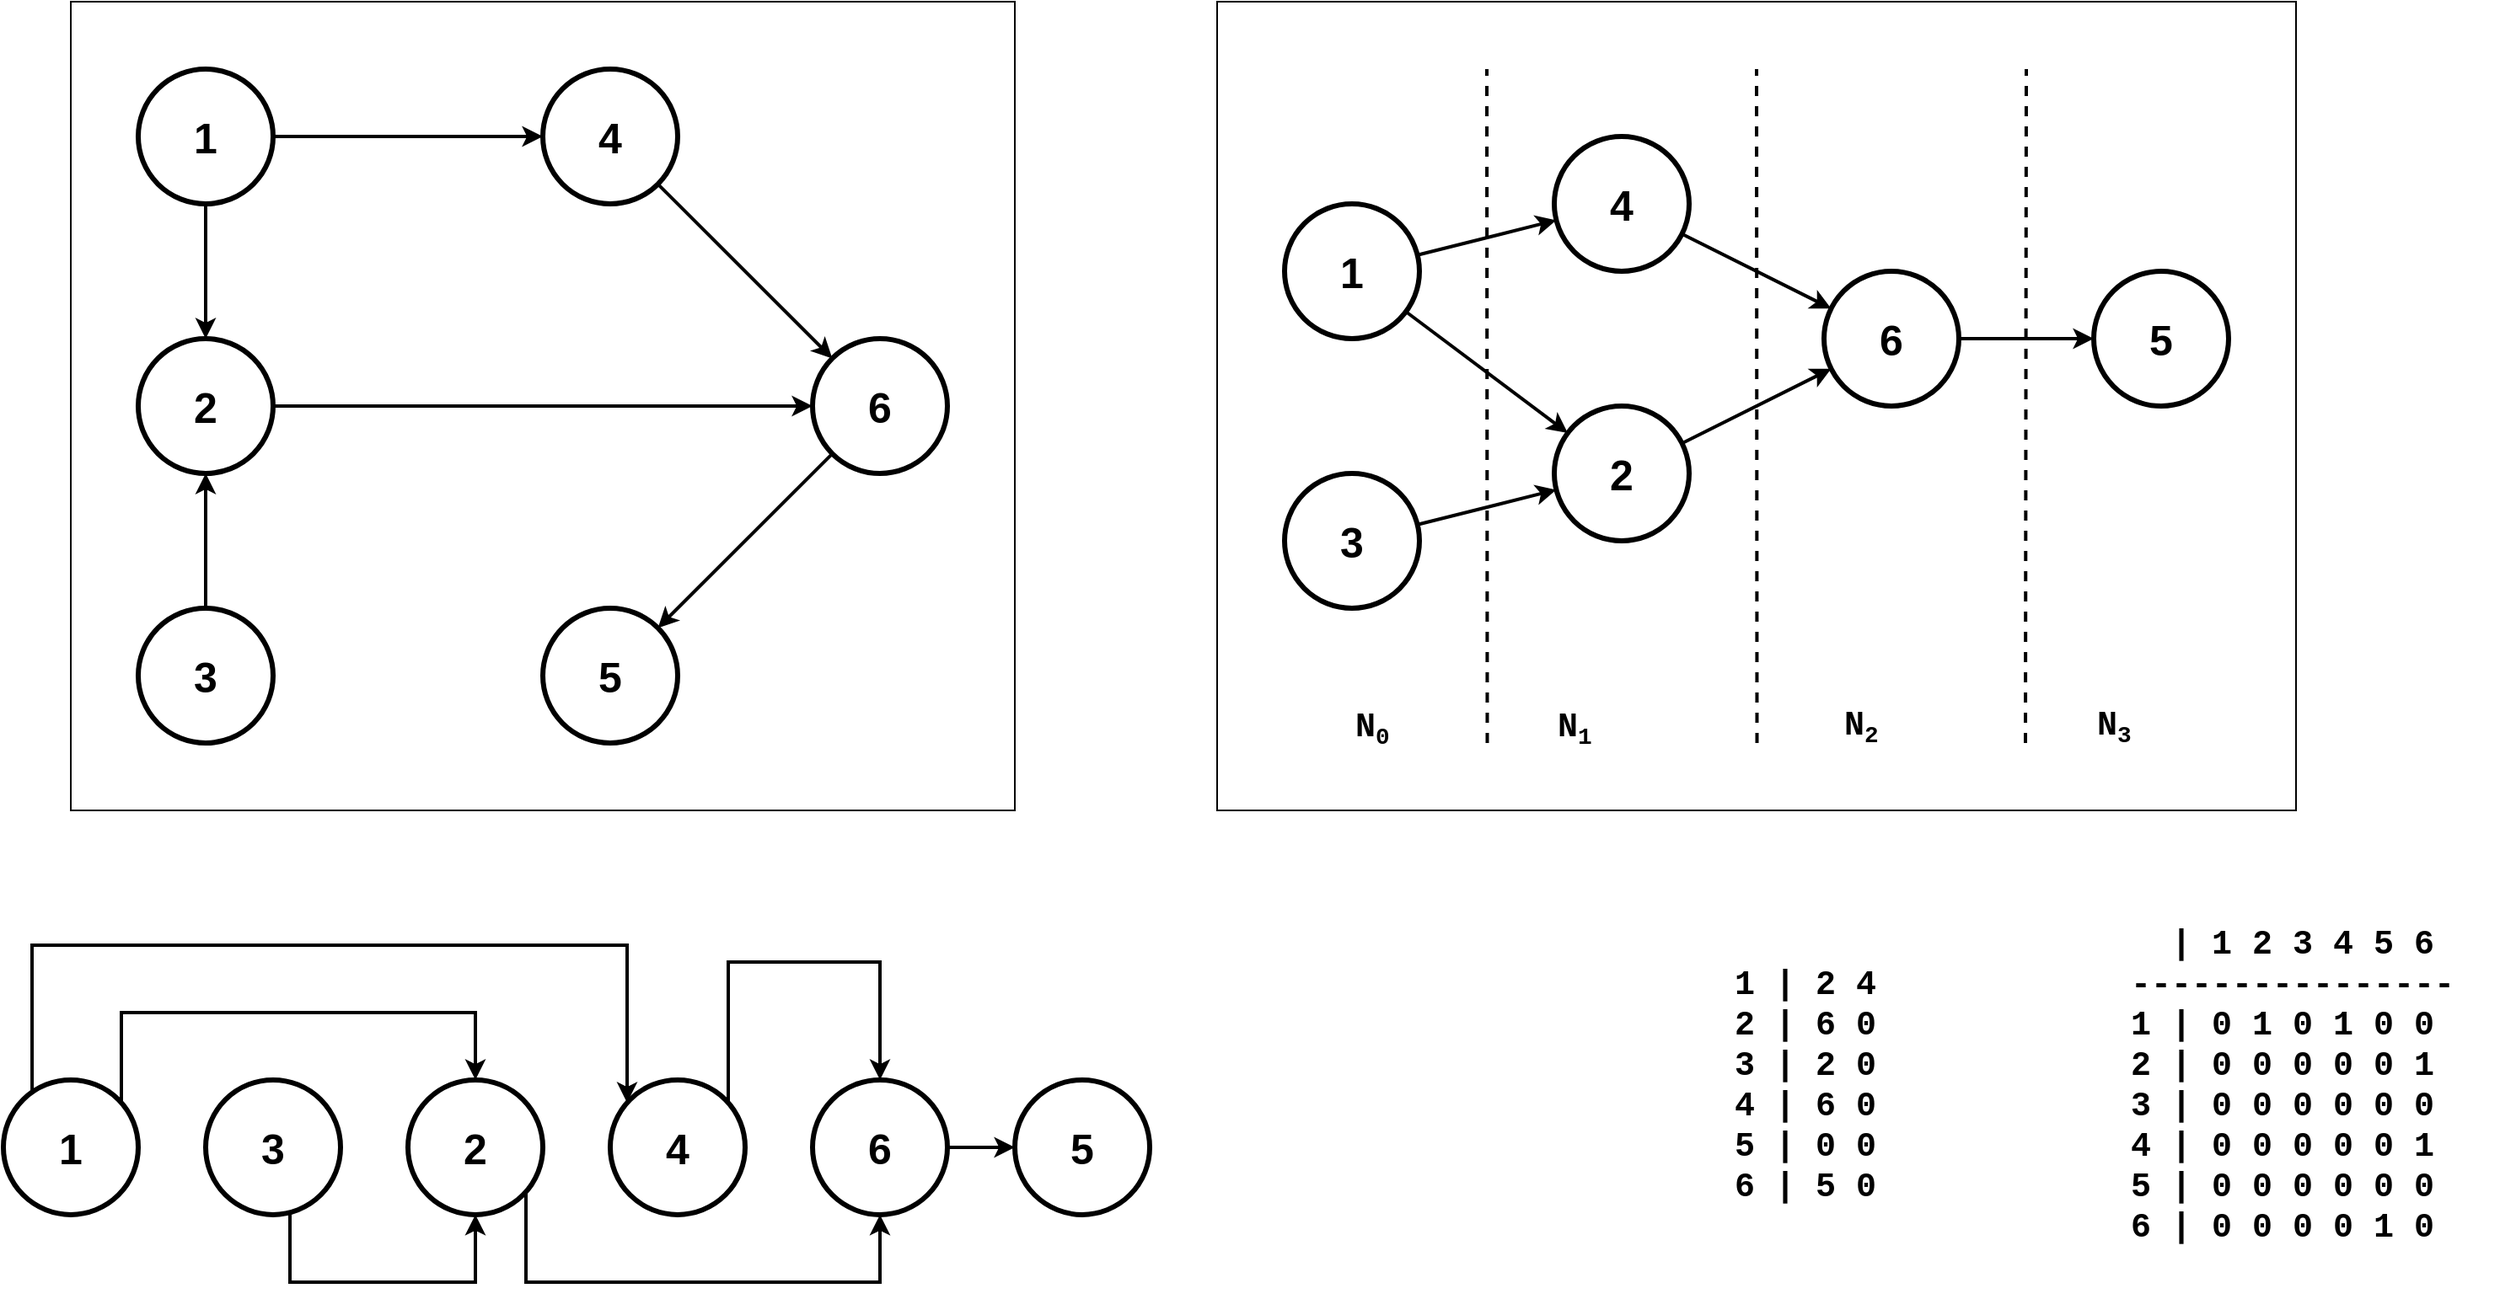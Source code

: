 <mxfile version="24.7.17">
  <diagram name="Страница — 1" id="OoM-96y2ZVEX2tlG2za5">
    <mxGraphModel dx="1714" dy="1194" grid="1" gridSize="10" guides="1" tooltips="1" connect="1" arrows="1" fold="1" page="1" pageScale="1" pageWidth="827" pageHeight="1169" math="0" shadow="0">
      <root>
        <mxCell id="0" />
        <mxCell id="1" parent="0" />
        <mxCell id="h1fh6cNFZ6dC-5r5cFwr-1" value="" style="rounded=0;whiteSpace=wrap;html=1;movable=1;resizable=1;rotatable=1;deletable=1;editable=1;locked=0;connectable=1;" vertex="1" parent="1">
          <mxGeometry x="760" y="80" width="640" height="480" as="geometry" />
        </mxCell>
        <mxCell id="KyF89WWHTDkzAWUkVpDS-19" value="" style="rounded=0;whiteSpace=wrap;html=1;" parent="1" vertex="1">
          <mxGeometry x="80" y="80" width="560" height="480" as="geometry" />
        </mxCell>
        <mxCell id="KyF89WWHTDkzAWUkVpDS-13" style="edgeStyle=orthogonalEdgeStyle;rounded=0;orthogonalLoop=1;jettySize=auto;html=1;entryX=0;entryY=0.5;entryDx=0;entryDy=0;strokeWidth=2;" parent="1" source="KyF89WWHTDkzAWUkVpDS-1" target="KyF89WWHTDkzAWUkVpDS-4" edge="1">
          <mxGeometry relative="1" as="geometry" />
        </mxCell>
        <mxCell id="KyF89WWHTDkzAWUkVpDS-14" style="edgeStyle=orthogonalEdgeStyle;rounded=0;orthogonalLoop=1;jettySize=auto;html=1;strokeWidth=2;" parent="1" source="KyF89WWHTDkzAWUkVpDS-1" target="KyF89WWHTDkzAWUkVpDS-11" edge="1">
          <mxGeometry relative="1" as="geometry" />
        </mxCell>
        <mxCell id="KyF89WWHTDkzAWUkVpDS-1" value="1" style="ellipse;whiteSpace=wrap;html=1;aspect=fixed;fontSize=25;strokeWidth=3;fontStyle=1" parent="1" vertex="1">
          <mxGeometry x="120" y="120" width="80" height="80" as="geometry" />
        </mxCell>
        <mxCell id="KyF89WWHTDkzAWUkVpDS-15" style="edgeStyle=orthogonalEdgeStyle;rounded=0;orthogonalLoop=1;jettySize=auto;html=1;strokeWidth=2;" parent="1" source="KyF89WWHTDkzAWUkVpDS-2" target="KyF89WWHTDkzAWUkVpDS-11" edge="1">
          <mxGeometry relative="1" as="geometry" />
        </mxCell>
        <mxCell id="KyF89WWHTDkzAWUkVpDS-2" value="3" style="ellipse;whiteSpace=wrap;html=1;aspect=fixed;fontSize=25;strokeWidth=3;fontStyle=1" parent="1" vertex="1">
          <mxGeometry x="120" y="440" width="80" height="80" as="geometry" />
        </mxCell>
        <mxCell id="KyF89WWHTDkzAWUkVpDS-3" value="5" style="ellipse;whiteSpace=wrap;html=1;aspect=fixed;fontSize=25;strokeWidth=3;fontStyle=1" parent="1" vertex="1">
          <mxGeometry x="360" y="440" width="80" height="80" as="geometry" />
        </mxCell>
        <mxCell id="KyF89WWHTDkzAWUkVpDS-8" style="rounded=0;orthogonalLoop=1;jettySize=auto;html=1;strokeWidth=2;" parent="1" source="KyF89WWHTDkzAWUkVpDS-4" target="KyF89WWHTDkzAWUkVpDS-5" edge="1">
          <mxGeometry relative="1" as="geometry" />
        </mxCell>
        <mxCell id="KyF89WWHTDkzAWUkVpDS-4" value="4" style="ellipse;whiteSpace=wrap;html=1;aspect=fixed;fontSize=25;strokeWidth=3;fontStyle=1" parent="1" vertex="1">
          <mxGeometry x="360" y="120" width="80" height="80" as="geometry" />
        </mxCell>
        <mxCell id="KyF89WWHTDkzAWUkVpDS-5" value="6" style="ellipse;whiteSpace=wrap;html=1;aspect=fixed;fontSize=25;strokeWidth=3;fontStyle=1" parent="1" vertex="1">
          <mxGeometry x="520" y="280" width="80" height="80" as="geometry" />
        </mxCell>
        <mxCell id="KyF89WWHTDkzAWUkVpDS-12" style="edgeStyle=orthogonalEdgeStyle;rounded=0;orthogonalLoop=1;jettySize=auto;html=1;strokeWidth=2;" parent="1" source="KyF89WWHTDkzAWUkVpDS-11" target="KyF89WWHTDkzAWUkVpDS-5" edge="1">
          <mxGeometry relative="1" as="geometry" />
        </mxCell>
        <mxCell id="KyF89WWHTDkzAWUkVpDS-11" value="2" style="ellipse;whiteSpace=wrap;html=1;aspect=fixed;fontSize=25;strokeWidth=3;fontStyle=1" parent="1" vertex="1">
          <mxGeometry x="120" y="280" width="80" height="80" as="geometry" />
        </mxCell>
        <mxCell id="KyF89WWHTDkzAWUkVpDS-18" style="rounded=0;orthogonalLoop=1;jettySize=auto;html=1;strokeWidth=2;" parent="1" source="KyF89WWHTDkzAWUkVpDS-5" target="KyF89WWHTDkzAWUkVpDS-3" edge="1">
          <mxGeometry relative="1" as="geometry" />
        </mxCell>
        <mxCell id="ebfkek8er6oPzQc5clfl-1" style="edgeStyle=orthogonalEdgeStyle;rounded=0;orthogonalLoop=1;jettySize=auto;html=1;strokeWidth=2;exitX=0.213;exitY=0.128;exitDx=0;exitDy=0;exitPerimeter=0;" parent="1" source="ebfkek8er6oPzQc5clfl-3" target="ebfkek8er6oPzQc5clfl-8" edge="1">
          <mxGeometry relative="1" as="geometry">
            <mxPoint x="130" y="719.96" as="sourcePoint" />
            <mxPoint x="450" y="719.96" as="targetPoint" />
            <Array as="points">
              <mxPoint x="57" y="640" />
              <mxPoint x="410" y="640" />
            </Array>
          </mxGeometry>
        </mxCell>
        <mxCell id="ebfkek8er6oPzQc5clfl-2" style="edgeStyle=orthogonalEdgeStyle;rounded=0;orthogonalLoop=1;jettySize=auto;html=1;strokeWidth=2;entryX=0.5;entryY=0;entryDx=0;entryDy=0;" parent="1" source="ebfkek8er6oPzQc5clfl-3" target="ebfkek8er6oPzQc5clfl-11" edge="1">
          <mxGeometry relative="1" as="geometry">
            <Array as="points">
              <mxPoint x="110" y="680" />
              <mxPoint x="320" y="680" />
            </Array>
          </mxGeometry>
        </mxCell>
        <mxCell id="ebfkek8er6oPzQc5clfl-3" value="1" style="ellipse;whiteSpace=wrap;html=1;aspect=fixed;fontSize=25;strokeWidth=3;fontStyle=1" parent="1" vertex="1">
          <mxGeometry x="40" y="719.96" width="80" height="80" as="geometry" />
        </mxCell>
        <mxCell id="ebfkek8er6oPzQc5clfl-14" style="edgeStyle=orthogonalEdgeStyle;rounded=0;orthogonalLoop=1;jettySize=auto;html=1;strokeWidth=2;" parent="1" source="ebfkek8er6oPzQc5clfl-5" target="ebfkek8er6oPzQc5clfl-11" edge="1">
          <mxGeometry relative="1" as="geometry">
            <Array as="points">
              <mxPoint x="210" y="839.96" />
              <mxPoint x="320" y="839.96" />
            </Array>
          </mxGeometry>
        </mxCell>
        <mxCell id="ebfkek8er6oPzQc5clfl-5" value="3" style="ellipse;whiteSpace=wrap;html=1;aspect=fixed;fontSize=25;strokeWidth=3;fontStyle=1" parent="1" vertex="1">
          <mxGeometry x="160" y="719.96" width="80" height="80" as="geometry" />
        </mxCell>
        <mxCell id="ebfkek8er6oPzQc5clfl-8" value="4" style="ellipse;whiteSpace=wrap;html=1;aspect=fixed;fontSize=25;strokeWidth=3;fontStyle=1" parent="1" vertex="1">
          <mxGeometry x="400" y="719.96" width="80" height="80" as="geometry" />
        </mxCell>
        <mxCell id="ebfkek8er6oPzQc5clfl-9" value="6" style="ellipse;whiteSpace=wrap;html=1;aspect=fixed;fontSize=25;strokeWidth=3;fontStyle=1" parent="1" vertex="1">
          <mxGeometry x="520" y="719.96" width="80" height="80" as="geometry" />
        </mxCell>
        <mxCell id="ebfkek8er6oPzQc5clfl-16" style="edgeStyle=orthogonalEdgeStyle;rounded=0;orthogonalLoop=1;jettySize=auto;html=1;entryX=0.5;entryY=1;entryDx=0;entryDy=0;strokeWidth=2;" parent="1" source="ebfkek8er6oPzQc5clfl-11" target="ebfkek8er6oPzQc5clfl-9" edge="1">
          <mxGeometry relative="1" as="geometry">
            <Array as="points">
              <mxPoint x="350" y="840" />
              <mxPoint x="560" y="840" />
            </Array>
          </mxGeometry>
        </mxCell>
        <mxCell id="ebfkek8er6oPzQc5clfl-11" value="2" style="ellipse;whiteSpace=wrap;html=1;aspect=fixed;fontSize=25;strokeWidth=3;fontStyle=1" parent="1" vertex="1">
          <mxGeometry x="280" y="719.96" width="80" height="80" as="geometry" />
        </mxCell>
        <mxCell id="ebfkek8er6oPzQc5clfl-12" style="rounded=0;orthogonalLoop=1;jettySize=auto;html=1;strokeWidth=2;" parent="1" source="ebfkek8er6oPzQc5clfl-9" target="ebfkek8er6oPzQc5clfl-6" edge="1">
          <mxGeometry relative="1" as="geometry">
            <Array as="points" />
          </mxGeometry>
        </mxCell>
        <mxCell id="ebfkek8er6oPzQc5clfl-13" value="" style="rounded=0;orthogonalLoop=1;jettySize=auto;html=1;strokeWidth=2;entryX=0.5;entryY=0;entryDx=0;entryDy=0;edgeStyle=orthogonalEdgeStyle;exitX=1;exitY=0;exitDx=0;exitDy=0;" parent="1" source="ebfkek8er6oPzQc5clfl-8" target="ebfkek8er6oPzQc5clfl-9" edge="1">
          <mxGeometry relative="1" as="geometry">
            <mxPoint x="480" y="759.96" as="sourcePoint" />
            <mxPoint x="700" y="759.96" as="targetPoint" />
            <Array as="points">
              <mxPoint x="470" y="732" />
              <mxPoint x="470" y="650" />
              <mxPoint x="560" y="650" />
            </Array>
          </mxGeometry>
        </mxCell>
        <mxCell id="ebfkek8er6oPzQc5clfl-6" value="5" style="ellipse;whiteSpace=wrap;html=1;aspect=fixed;fontSize=25;strokeWidth=3;fontStyle=1" parent="1" vertex="1">
          <mxGeometry x="640" y="719.96" width="80" height="80" as="geometry" />
        </mxCell>
        <mxCell id="jn5x9ck4qtII0eeagiOU-1" style="rounded=0;orthogonalLoop=1;jettySize=auto;html=1;strokeWidth=2;" parent="1" source="jn5x9ck4qtII0eeagiOU-3" target="jn5x9ck4qtII0eeagiOU-8" edge="1">
          <mxGeometry relative="1" as="geometry" />
        </mxCell>
        <mxCell id="jn5x9ck4qtII0eeagiOU-2" style="rounded=0;orthogonalLoop=1;jettySize=auto;html=1;strokeWidth=2;" parent="1" source="jn5x9ck4qtII0eeagiOU-3" target="jn5x9ck4qtII0eeagiOU-11" edge="1">
          <mxGeometry relative="1" as="geometry" />
        </mxCell>
        <mxCell id="jn5x9ck4qtII0eeagiOU-3" value="1" style="ellipse;whiteSpace=wrap;html=1;aspect=fixed;fontSize=25;strokeWidth=3;fontStyle=1" parent="1" vertex="1">
          <mxGeometry x="800" y="200" width="80" height="80" as="geometry" />
        </mxCell>
        <mxCell id="jn5x9ck4qtII0eeagiOU-4" style="rounded=0;orthogonalLoop=1;jettySize=auto;html=1;strokeWidth=2;" parent="1" source="jn5x9ck4qtII0eeagiOU-5" target="jn5x9ck4qtII0eeagiOU-11" edge="1">
          <mxGeometry relative="1" as="geometry" />
        </mxCell>
        <mxCell id="jn5x9ck4qtII0eeagiOU-5" value="3" style="ellipse;whiteSpace=wrap;html=1;aspect=fixed;fontSize=25;strokeWidth=3;fontStyle=1" parent="1" vertex="1">
          <mxGeometry x="800" y="360" width="80" height="80" as="geometry" />
        </mxCell>
        <mxCell id="jn5x9ck4qtII0eeagiOU-6" value="5" style="ellipse;whiteSpace=wrap;html=1;aspect=fixed;fontSize=25;strokeWidth=3;fontStyle=1" parent="1" vertex="1">
          <mxGeometry x="1280" y="240" width="80" height="80" as="geometry" />
        </mxCell>
        <mxCell id="jn5x9ck4qtII0eeagiOU-7" style="rounded=0;orthogonalLoop=1;jettySize=auto;html=1;strokeWidth=2;" parent="1" source="jn5x9ck4qtII0eeagiOU-8" target="jn5x9ck4qtII0eeagiOU-9" edge="1">
          <mxGeometry relative="1" as="geometry" />
        </mxCell>
        <mxCell id="jn5x9ck4qtII0eeagiOU-8" value="4" style="ellipse;whiteSpace=wrap;html=1;aspect=fixed;fontSize=25;strokeWidth=3;fontStyle=1" parent="1" vertex="1">
          <mxGeometry x="960" y="160" width="80" height="80" as="geometry" />
        </mxCell>
        <mxCell id="jn5x9ck4qtII0eeagiOU-9" value="6" style="ellipse;whiteSpace=wrap;html=1;aspect=fixed;fontSize=25;strokeWidth=3;fontStyle=1" parent="1" vertex="1">
          <mxGeometry x="1120" y="240" width="80" height="80" as="geometry" />
        </mxCell>
        <mxCell id="jn5x9ck4qtII0eeagiOU-10" style="rounded=0;orthogonalLoop=1;jettySize=auto;html=1;strokeWidth=2;" parent="1" source="jn5x9ck4qtII0eeagiOU-11" target="jn5x9ck4qtII0eeagiOU-9" edge="1">
          <mxGeometry relative="1" as="geometry" />
        </mxCell>
        <mxCell id="jn5x9ck4qtII0eeagiOU-11" value="2" style="ellipse;whiteSpace=wrap;html=1;aspect=fixed;fontSize=25;strokeWidth=3;fontStyle=1" parent="1" vertex="1">
          <mxGeometry x="960" y="320" width="80" height="80" as="geometry" />
        </mxCell>
        <mxCell id="jn5x9ck4qtII0eeagiOU-12" style="rounded=0;orthogonalLoop=1;jettySize=auto;html=1;strokeWidth=2;" parent="1" source="jn5x9ck4qtII0eeagiOU-9" target="jn5x9ck4qtII0eeagiOU-6" edge="1">
          <mxGeometry relative="1" as="geometry" />
        </mxCell>
        <mxCell id="jn5x9ck4qtII0eeagiOU-13" value="1 | 2 4&lt;div&gt;2 | 6 0&lt;/div&gt;&lt;div&gt;3 | 2 0&lt;/div&gt;&lt;div&gt;4 | 6 0&lt;/div&gt;&lt;div&gt;5 | 0 0&lt;/div&gt;&lt;div&gt;6 | 5 0&lt;/div&gt;" style="text;html=1;align=left;verticalAlign=middle;resizable=0;points=[];autosize=1;strokeColor=none;fillColor=none;fontFamily=Courier New;fontSize=20;fontStyle=1" parent="1" vertex="1">
          <mxGeometry x="1065" y="643" width="110" height="160" as="geometry" />
        </mxCell>
        <mxCell id="jn5x9ck4qtII0eeagiOU-14" value="&lt;div&gt;&amp;nbsp; | 1 2 3 4 5 6&lt;/div&gt;&lt;div&gt;----------------&lt;/div&gt;1 | 0 1 0 1 0 0&lt;div&gt;2 | 0 0 0 0 0 1&lt;/div&gt;&lt;div&gt;3 | 0 0 0 0 0 0&lt;/div&gt;&lt;div&gt;4 | 0 0 0 0 0 1&lt;/div&gt;&lt;div&gt;5 | 0 0 0 0 0 0&lt;/div&gt;&lt;div&gt;6 | 0 0 0 0 1 0&lt;/div&gt;" style="text;html=1;align=left;verticalAlign=middle;resizable=0;points=[];autosize=1;strokeColor=none;fillColor=none;fontFamily=Courier New;fontSize=20;fontStyle=1" parent="1" vertex="1">
          <mxGeometry x="1300" y="618" width="220" height="210" as="geometry" />
        </mxCell>
        <mxCell id="jn5x9ck4qtII0eeagiOU-15" value="" style="endArrow=none;dashed=1;html=1;strokeWidth=2;rounded=0;" parent="1" edge="1">
          <mxGeometry width="50" height="50" relative="1" as="geometry">
            <mxPoint x="920.25" y="520" as="sourcePoint" />
            <mxPoint x="920" y="120" as="targetPoint" />
          </mxGeometry>
        </mxCell>
        <mxCell id="jn5x9ck4qtII0eeagiOU-16" value="" style="endArrow=none;dashed=1;html=1;strokeWidth=2;rounded=0;" parent="1" edge="1">
          <mxGeometry width="50" height="50" relative="1" as="geometry">
            <mxPoint x="1080.25" y="520" as="sourcePoint" />
            <mxPoint x="1080" y="120" as="targetPoint" />
          </mxGeometry>
        </mxCell>
        <mxCell id="jn5x9ck4qtII0eeagiOU-17" value="" style="endArrow=none;dashed=1;html=1;strokeWidth=2;rounded=0;" parent="1" edge="1">
          <mxGeometry width="50" height="50" relative="1" as="geometry">
            <mxPoint x="1239.5" y="520" as="sourcePoint" />
            <mxPoint x="1240" y="120" as="targetPoint" />
          </mxGeometry>
        </mxCell>
        <mxCell id="h1fh6cNFZ6dC-5r5cFwr-2" value="N&lt;span style=&quot;font-size: 16.667px;&quot;&gt;&lt;sub&gt;0&lt;/sub&gt;&lt;/span&gt;" style="text;html=1;align=left;verticalAlign=middle;whiteSpace=wrap;rounded=0;fontFamily=Courier New;fontSize=20;fontStyle=1" vertex="1" parent="1">
          <mxGeometry x="840" y="501" width="30" height="20" as="geometry" />
        </mxCell>
        <mxCell id="h1fh6cNFZ6dC-5r5cFwr-3" value="N&lt;span style=&quot;font-size: 16.667px;&quot;&gt;&lt;sub&gt;1&lt;/sub&gt;&lt;/span&gt;" style="text;html=1;align=left;verticalAlign=middle;whiteSpace=wrap;rounded=0;fontFamily=Courier New;fontSize=20;fontStyle=1" vertex="1" parent="1">
          <mxGeometry x="960" y="501" width="30" height="20" as="geometry" />
        </mxCell>
        <mxCell id="h1fh6cNFZ6dC-5r5cFwr-4" value="N&lt;span style=&quot;font-size: 16.667px;&quot;&gt;&lt;sub&gt;2&lt;/sub&gt;&lt;/span&gt;" style="text;html=1;align=left;verticalAlign=middle;whiteSpace=wrap;rounded=0;fontFamily=Courier New;fontSize=20;fontStyle=1" vertex="1" parent="1">
          <mxGeometry x="1130" y="500" width="30" height="20" as="geometry" />
        </mxCell>
        <mxCell id="h1fh6cNFZ6dC-5r5cFwr-5" value="N&lt;span style=&quot;font-size: 16.667px;&quot;&gt;&lt;sub&gt;3&lt;/sub&gt;&lt;/span&gt;" style="text;html=1;align=left;verticalAlign=middle;whiteSpace=wrap;rounded=0;fontFamily=Courier New;fontSize=20;fontStyle=1" vertex="1" parent="1">
          <mxGeometry x="1280" y="500" width="30" height="20" as="geometry" />
        </mxCell>
      </root>
    </mxGraphModel>
  </diagram>
</mxfile>
